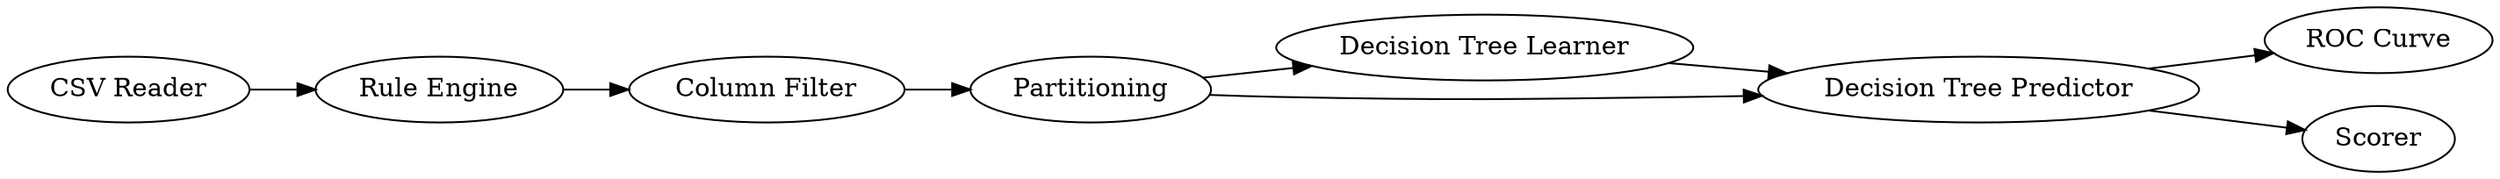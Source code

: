 digraph {
	63 [label=Partitioning]
	64 [label="Decision Tree Learner"]
	65 [label="Decision Tree Predictor"]
	70 [label="CSV Reader"]
	71 [label="ROC Curve"]
	23 [label="Rule Engine"]
	26 [label="Column Filter"]
	75 [label=Scorer]
	23 -> 26
	63 -> 65
	63 -> 64
	64 -> 65
	65 -> 71
	65 -> 75
	70 -> 23
	26 -> 63
	rankdir=LR
}
